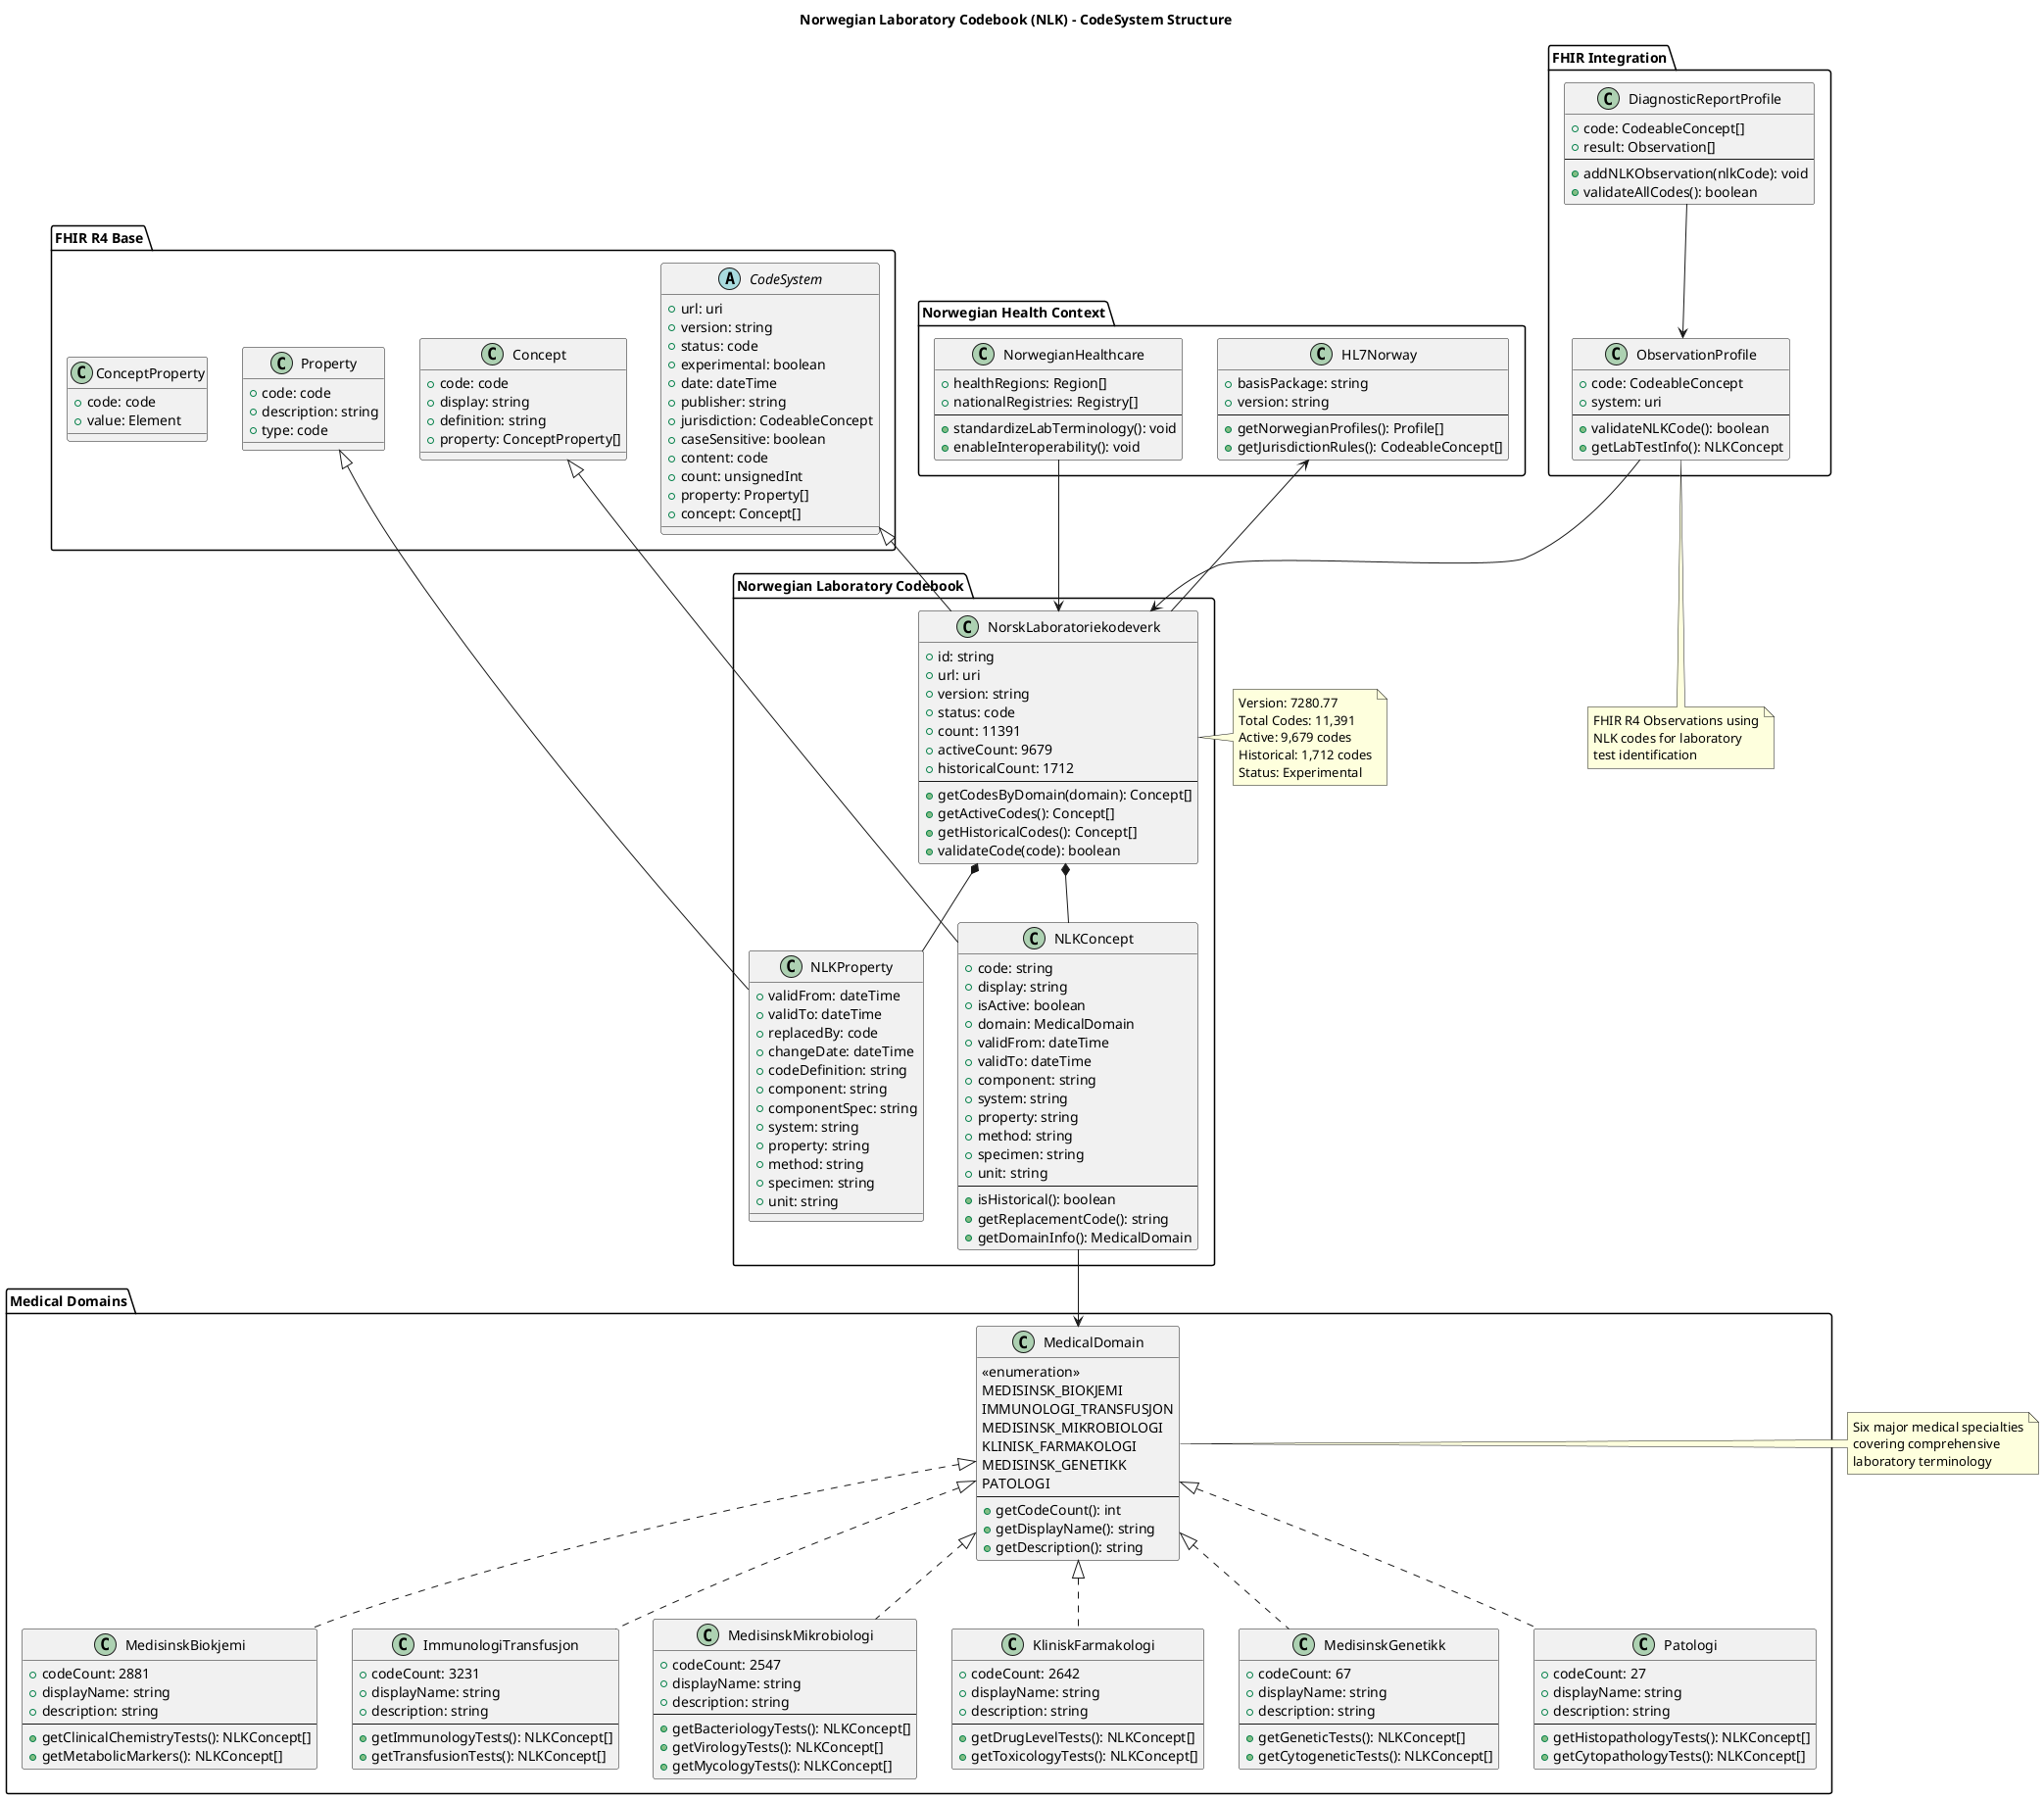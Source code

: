 @startuml nlk-codesystem

title Norwegian Laboratory Codebook (NLK) - CodeSystem Structure

package "FHIR R4 Base" {
    abstract class CodeSystem {
        +url: uri
        +version: string
        +status: code
        +experimental: boolean
        +date: dateTime
        +publisher: string
        +jurisdiction: CodeableConcept
        +caseSensitive: boolean
        +content: code
        +count: unsignedInt
        +property: Property[]
        +concept: Concept[]
    }

    class Property {
        +code: code
        +description: string
        +type: code
    }

    class Concept {
        +code: code
        +display: string
        +definition: string
        +property: ConceptProperty[]
    }

    class ConceptProperty {
        +code: code
        +value: Element
    }
}

package "Norwegian Laboratory Codebook" {
    class NorskLaboratoriekodeverk {
        +id: string
        +url: uri
        +version: string
        +status: code
        +count: 11391
        +activeCount: 9679
        +historicalCount: 1712
        --
        +getCodesByDomain(domain): Concept[]
        +getActiveCodes(): Concept[]
        +getHistoricalCodes(): Concept[]
        +validateCode(code): boolean
    }

    class NLKProperty {
        +validFrom: dateTime
        +validTo: dateTime
        +replacedBy: code
        +changeDate: dateTime
        +codeDefinition: string
        +component: string
        +componentSpec: string
        +system: string
        +property: string
        +method: string
        +specimen: string
        +unit: string
    }

    class NLKConcept {
        +code: string
        +display: string
        +isActive: boolean
        +domain: MedicalDomain
        +validFrom: dateTime
        +validTo: dateTime
        +component: string
        +system: string
        +property: string
        +method: string
        +specimen: string
        +unit: string
        --
        +isHistorical(): boolean
        +getReplacementCode(): string
        +getDomainInfo(): MedicalDomain
    }
}

package "Medical Domains" {
    class MedicalDomain {
        <<enumeration>>
        MEDISINSK_BIOKJEMI
        IMMUNOLOGI_TRANSFUSJON
        MEDISINSK_MIKROBIOLOGI
        KLINISK_FARMAKOLOGI
        MEDISINSK_GENETIKK
        PATOLOGI
        --
        +getCodeCount(): int
        +getDisplayName(): string
        +getDescription(): string
    }

    class MedisinskBiokjemi {
        +codeCount: 2881
        +displayName: string
        +description: string
        --
        +getClinicalChemistryTests(): NLKConcept[]
        +getMetabolicMarkers(): NLKConcept[]
    }

    class ImmunologiTransfusjon {
        +codeCount: 3231
        +displayName: string
        +description: string
        --
        +getImmunologyTests(): NLKConcept[]
        +getTransfusionTests(): NLKConcept[]
    }

    class MedisinskMikrobiologi {
        +codeCount: 2547
        +displayName: string
        +description: string
        --
        +getBacteriologyTests(): NLKConcept[]
        +getVirologyTests(): NLKConcept[]
        +getMycologyTests(): NLKConcept[]
    }

    class KliniskFarmakologi {
        +codeCount: 2642
        +displayName: string
        +description: string
        --
        +getDrugLevelTests(): NLKConcept[]
        +getToxicologyTests(): NLKConcept[]
    }

    class MedisinskGenetikk {
        +codeCount: 67
        +displayName: string
        +description: string
        --
        +getGeneticTests(): NLKConcept[]
        +getCytogeneticTests(): NLKConcept[]
    }

    class Patologi {
        +codeCount: 27
        +displayName: string
        +description: string
        --
        +getHistopathologyTests(): NLKConcept[]
        +getCytopathologyTests(): NLKConcept[]
    }
}

package "FHIR Integration" {
    class ObservationProfile {
        +code: CodeableConcept
        +system: uri
        --
        +validateNLKCode(): boolean
        +getLabTestInfo(): NLKConcept
    }

    class DiagnosticReportProfile {
        +code: CodeableConcept[]
        +result: Observation[]
        --
        +addNLKObservation(nlkCode): void
        +validateAllCodes(): boolean
    }
}

package "Norwegian Health Context" {
    class HL7Norway {
        +basisPackage: string
        +version: string
        --
        +getNorwegianProfiles(): Profile[]
        +getJurisdictionRules(): CodeableConcept[]
    }

    class NorwegianHealthcare {
        +healthRegions: Region[]
        +nationalRegistries: Registry[]
        --
        +standardizeLabTerminology(): void
        +enableInteroperability(): void
    }
}

CodeSystem <|-- NorskLaboratoriekodeverk
Property <|-- NLKProperty
Concept <|-- NLKConcept

NorskLaboratoriekodeverk *-- NLKConcept
NorskLaboratoriekodeverk *-- NLKProperty
NLKConcept --> MedicalDomain

MedicalDomain <|.. MedisinskBiokjemi
MedicalDomain <|.. ImmunologiTransfusjon
MedicalDomain <|.. MedisinskMikrobiologi
MedicalDomain <|.. KliniskFarmakologi
MedicalDomain <|.. MedisinskGenetikk
MedicalDomain <|.. Patologi

ObservationProfile --> NorskLaboratoriekodeverk
DiagnosticReportProfile --> ObservationProfile
NorskLaboratoriekodeverk --> HL7Norway
NorwegianHealthcare --> NorskLaboratoriekodeverk

note right of NorskLaboratoriekodeverk
Version: 7280.77
Total Codes: 11,391
Active: 9,679 codes
Historical: 1,712 codes
Status: Experimental
end note

note right of MedicalDomain
Six major medical specialties
covering comprehensive
laboratory terminology
end note

note bottom of ObservationProfile
FHIR R4 Observations using
NLK codes for laboratory
test identification
end note

@enduml